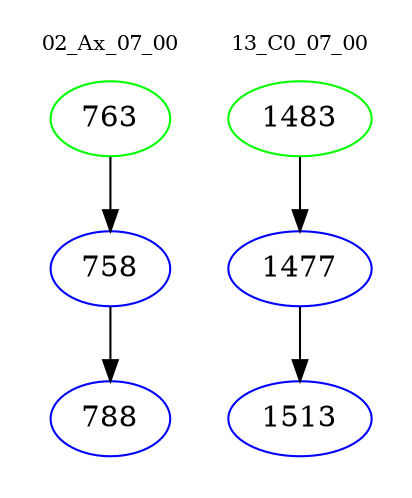 digraph{
subgraph cluster_0 {
color = white
label = "02_Ax_07_00";
fontsize=10;
T0_763 [label="763", color="green"]
T0_763 -> T0_758 [color="black"]
T0_758 [label="758", color="blue"]
T0_758 -> T0_788 [color="black"]
T0_788 [label="788", color="blue"]
}
subgraph cluster_1 {
color = white
label = "13_C0_07_00";
fontsize=10;
T1_1483 [label="1483", color="green"]
T1_1483 -> T1_1477 [color="black"]
T1_1477 [label="1477", color="blue"]
T1_1477 -> T1_1513 [color="black"]
T1_1513 [label="1513", color="blue"]
}
}
